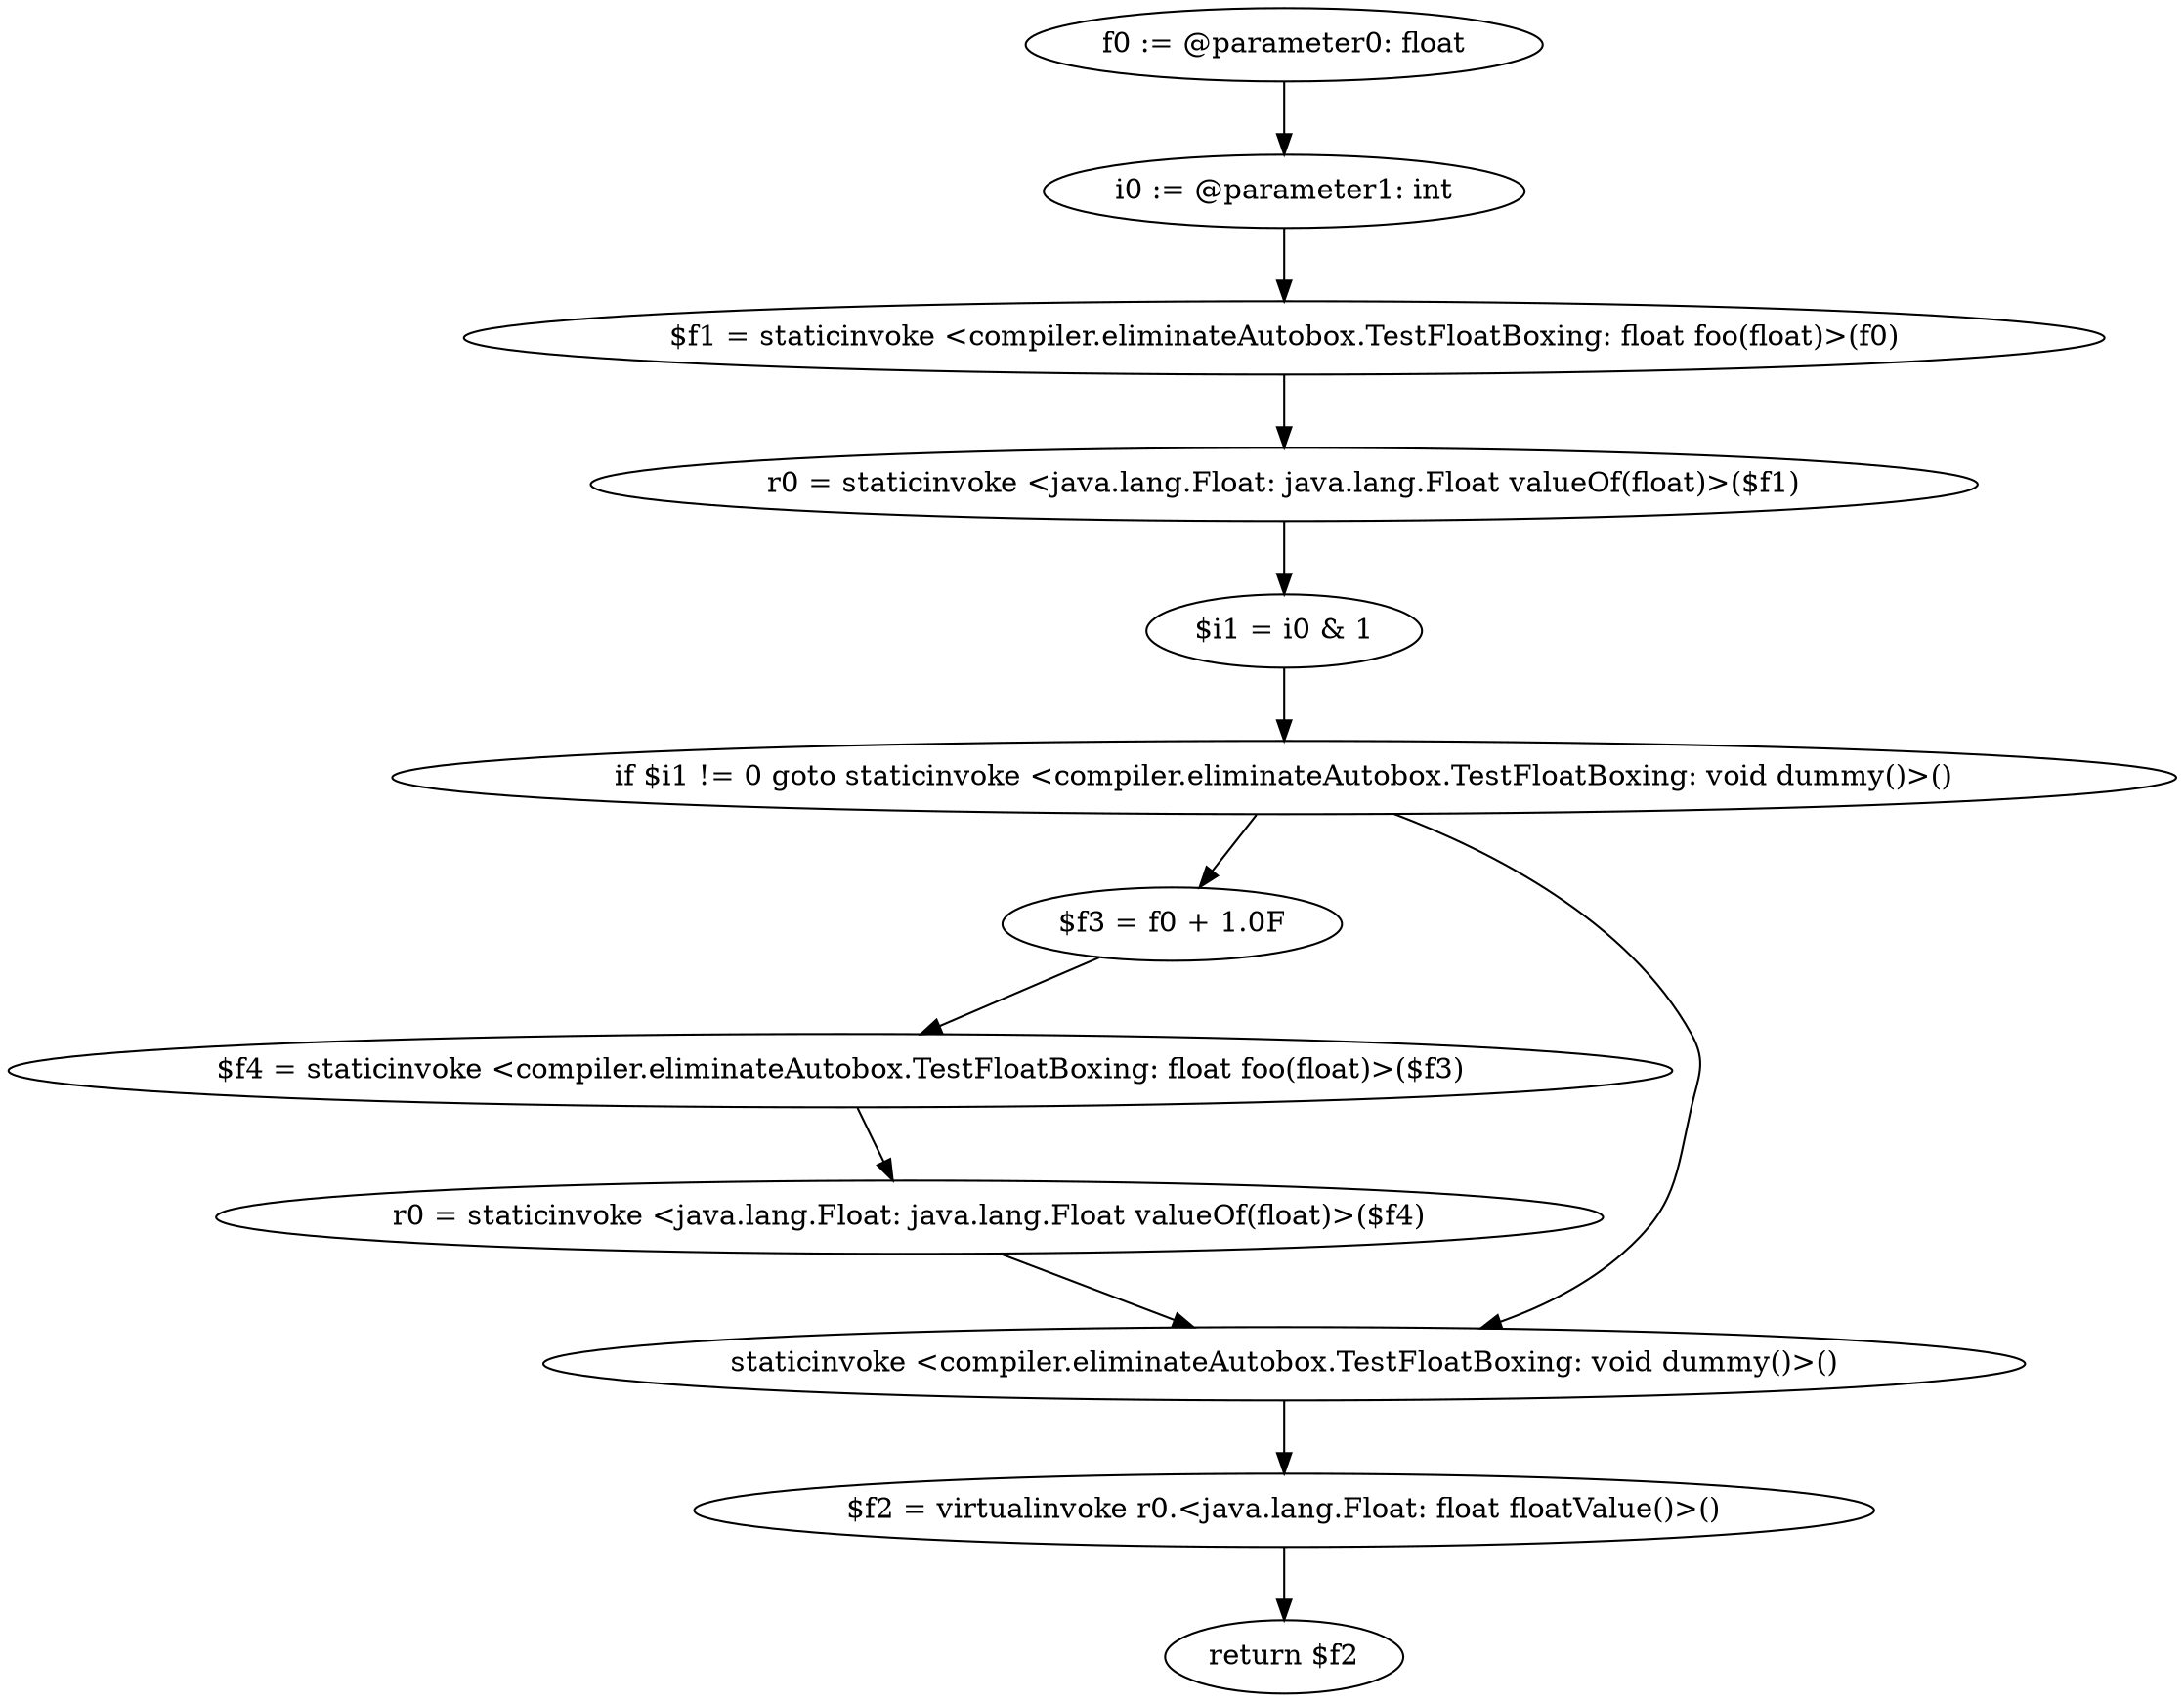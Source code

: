 digraph "unitGraph" {
    "f0 := @parameter0: float"
    "i0 := @parameter1: int"
    "$f1 = staticinvoke <compiler.eliminateAutobox.TestFloatBoxing: float foo(float)>(f0)"
    "r0 = staticinvoke <java.lang.Float: java.lang.Float valueOf(float)>($f1)"
    "$i1 = i0 & 1"
    "if $i1 != 0 goto staticinvoke <compiler.eliminateAutobox.TestFloatBoxing: void dummy()>()"
    "$f3 = f0 + 1.0F"
    "$f4 = staticinvoke <compiler.eliminateAutobox.TestFloatBoxing: float foo(float)>($f3)"
    "r0 = staticinvoke <java.lang.Float: java.lang.Float valueOf(float)>($f4)"
    "staticinvoke <compiler.eliminateAutobox.TestFloatBoxing: void dummy()>()"
    "$f2 = virtualinvoke r0.<java.lang.Float: float floatValue()>()"
    "return $f2"
    "f0 := @parameter0: float"->"i0 := @parameter1: int";
    "i0 := @parameter1: int"->"$f1 = staticinvoke <compiler.eliminateAutobox.TestFloatBoxing: float foo(float)>(f0)";
    "$f1 = staticinvoke <compiler.eliminateAutobox.TestFloatBoxing: float foo(float)>(f0)"->"r0 = staticinvoke <java.lang.Float: java.lang.Float valueOf(float)>($f1)";
    "r0 = staticinvoke <java.lang.Float: java.lang.Float valueOf(float)>($f1)"->"$i1 = i0 & 1";
    "$i1 = i0 & 1"->"if $i1 != 0 goto staticinvoke <compiler.eliminateAutobox.TestFloatBoxing: void dummy()>()";
    "if $i1 != 0 goto staticinvoke <compiler.eliminateAutobox.TestFloatBoxing: void dummy()>()"->"$f3 = f0 + 1.0F";
    "if $i1 != 0 goto staticinvoke <compiler.eliminateAutobox.TestFloatBoxing: void dummy()>()"->"staticinvoke <compiler.eliminateAutobox.TestFloatBoxing: void dummy()>()";
    "$f3 = f0 + 1.0F"->"$f4 = staticinvoke <compiler.eliminateAutobox.TestFloatBoxing: float foo(float)>($f3)";
    "$f4 = staticinvoke <compiler.eliminateAutobox.TestFloatBoxing: float foo(float)>($f3)"->"r0 = staticinvoke <java.lang.Float: java.lang.Float valueOf(float)>($f4)";
    "r0 = staticinvoke <java.lang.Float: java.lang.Float valueOf(float)>($f4)"->"staticinvoke <compiler.eliminateAutobox.TestFloatBoxing: void dummy()>()";
    "staticinvoke <compiler.eliminateAutobox.TestFloatBoxing: void dummy()>()"->"$f2 = virtualinvoke r0.<java.lang.Float: float floatValue()>()";
    "$f2 = virtualinvoke r0.<java.lang.Float: float floatValue()>()"->"return $f2";
}
